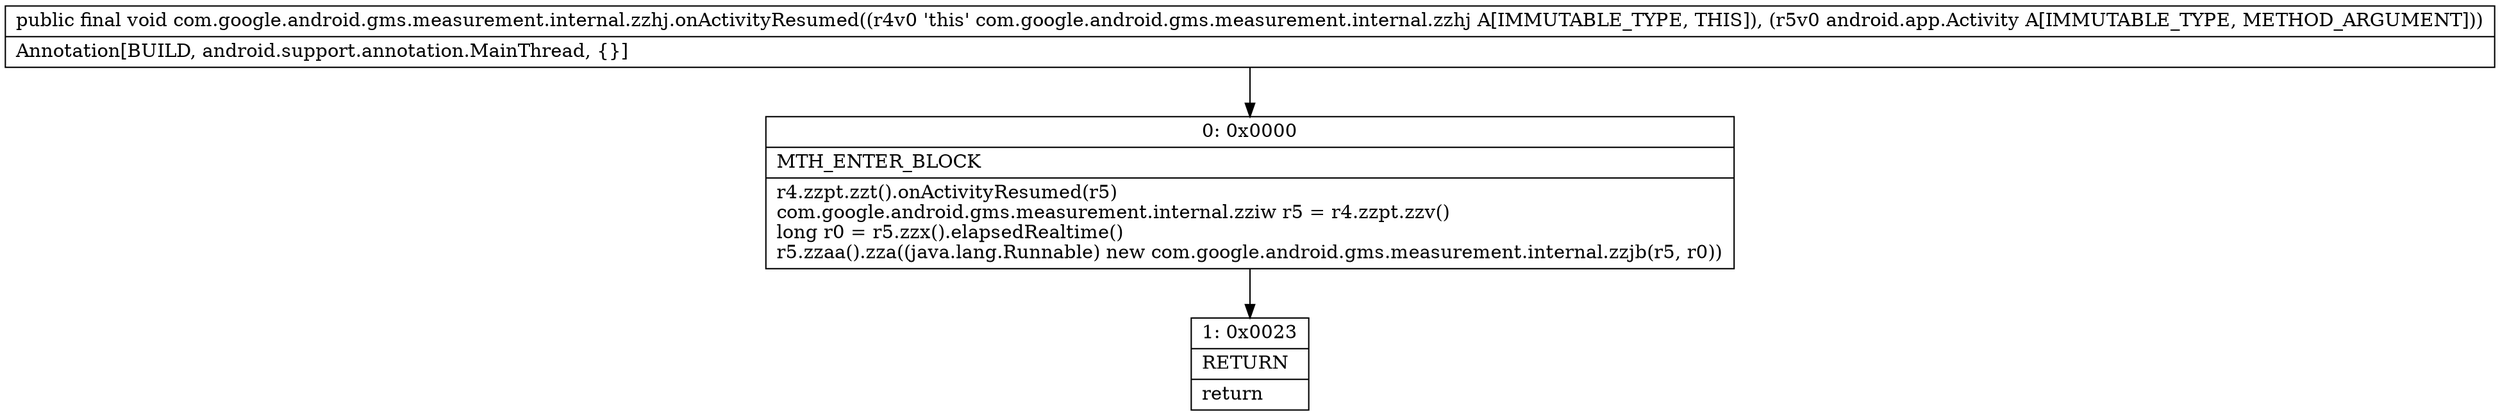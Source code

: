 digraph "CFG forcom.google.android.gms.measurement.internal.zzhj.onActivityResumed(Landroid\/app\/Activity;)V" {
Node_0 [shape=record,label="{0\:\ 0x0000|MTH_ENTER_BLOCK\l|r4.zzpt.zzt().onActivityResumed(r5)\lcom.google.android.gms.measurement.internal.zziw r5 = r4.zzpt.zzv()\llong r0 = r5.zzx().elapsedRealtime()\lr5.zzaa().zza((java.lang.Runnable) new com.google.android.gms.measurement.internal.zzjb(r5, r0))\l}"];
Node_1 [shape=record,label="{1\:\ 0x0023|RETURN\l|return\l}"];
MethodNode[shape=record,label="{public final void com.google.android.gms.measurement.internal.zzhj.onActivityResumed((r4v0 'this' com.google.android.gms.measurement.internal.zzhj A[IMMUTABLE_TYPE, THIS]), (r5v0 android.app.Activity A[IMMUTABLE_TYPE, METHOD_ARGUMENT]))  | Annotation[BUILD, android.support.annotation.MainThread, \{\}]\l}"];
MethodNode -> Node_0;
Node_0 -> Node_1;
}

